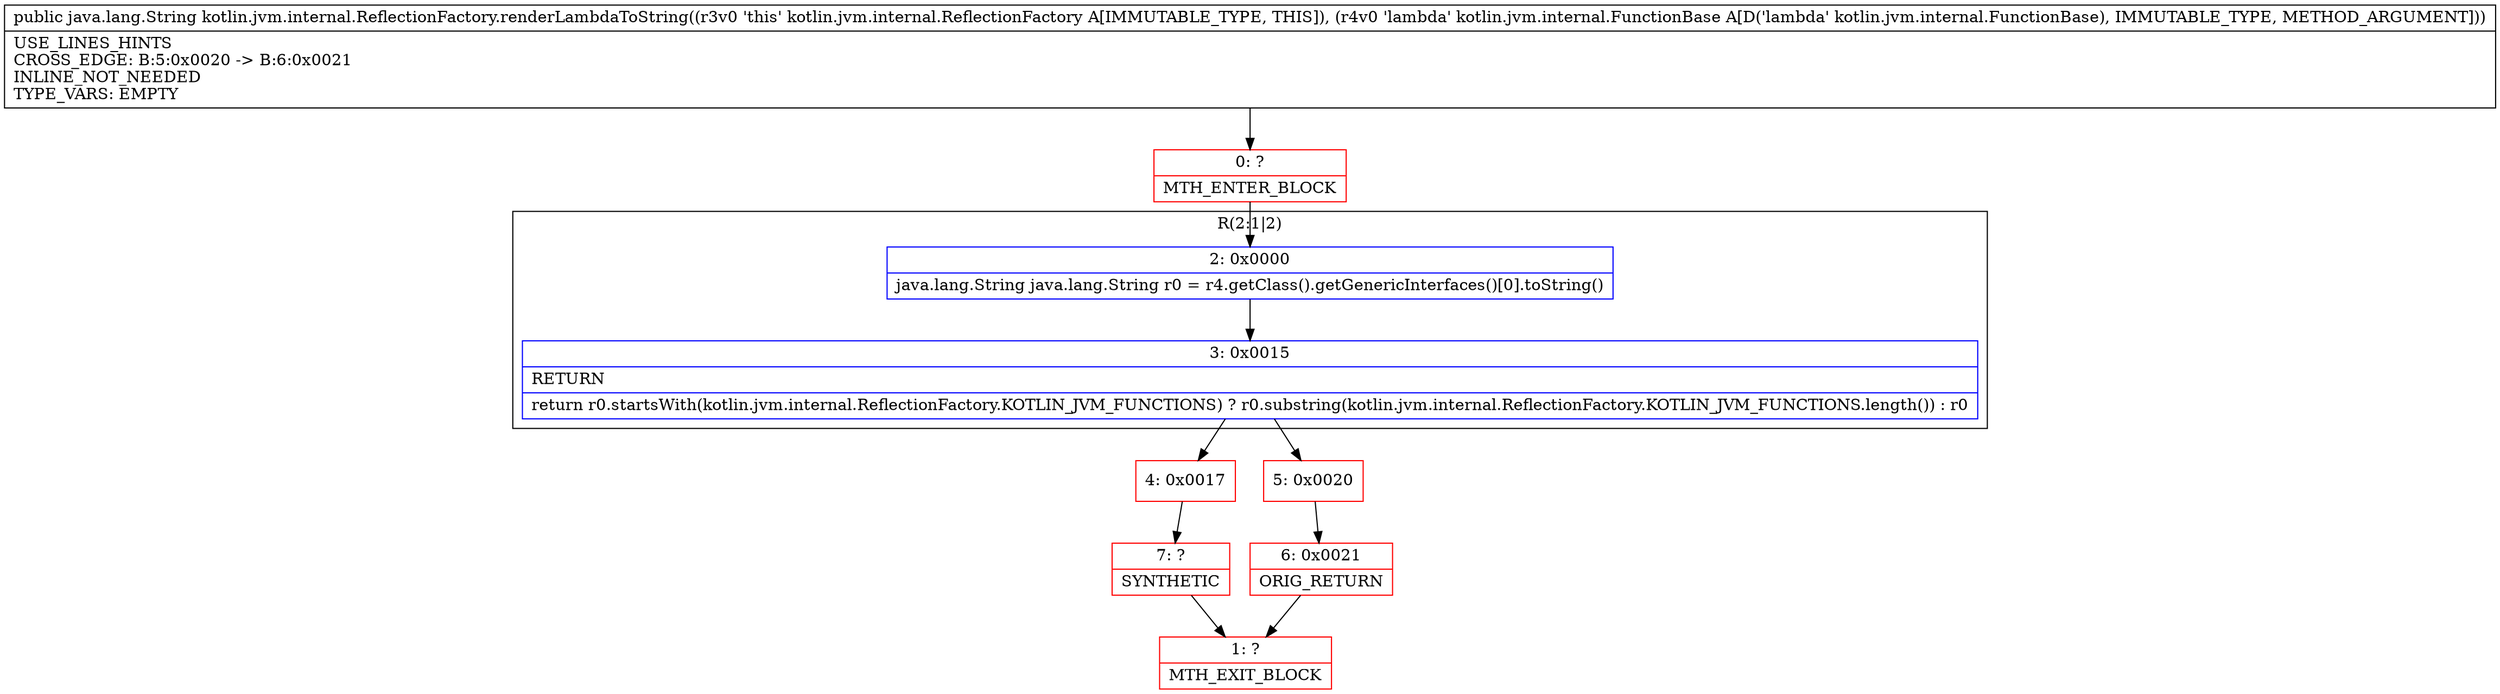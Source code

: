 digraph "CFG forkotlin.jvm.internal.ReflectionFactory.renderLambdaToString(Lkotlin\/jvm\/internal\/FunctionBase;)Ljava\/lang\/String;" {
subgraph cluster_Region_589804626 {
label = "R(2:1|2)";
node [shape=record,color=blue];
Node_2 [shape=record,label="{2\:\ 0x0000|java.lang.String java.lang.String r0 = r4.getClass().getGenericInterfaces()[0].toString()\l}"];
Node_3 [shape=record,label="{3\:\ 0x0015|RETURN\l|return r0.startsWith(kotlin.jvm.internal.ReflectionFactory.KOTLIN_JVM_FUNCTIONS) ? r0.substring(kotlin.jvm.internal.ReflectionFactory.KOTLIN_JVM_FUNCTIONS.length()) : r0\l}"];
}
Node_0 [shape=record,color=red,label="{0\:\ ?|MTH_ENTER_BLOCK\l}"];
Node_4 [shape=record,color=red,label="{4\:\ 0x0017}"];
Node_7 [shape=record,color=red,label="{7\:\ ?|SYNTHETIC\l}"];
Node_1 [shape=record,color=red,label="{1\:\ ?|MTH_EXIT_BLOCK\l}"];
Node_5 [shape=record,color=red,label="{5\:\ 0x0020}"];
Node_6 [shape=record,color=red,label="{6\:\ 0x0021|ORIG_RETURN\l}"];
MethodNode[shape=record,label="{public java.lang.String kotlin.jvm.internal.ReflectionFactory.renderLambdaToString((r3v0 'this' kotlin.jvm.internal.ReflectionFactory A[IMMUTABLE_TYPE, THIS]), (r4v0 'lambda' kotlin.jvm.internal.FunctionBase A[D('lambda' kotlin.jvm.internal.FunctionBase), IMMUTABLE_TYPE, METHOD_ARGUMENT]))  | USE_LINES_HINTS\lCROSS_EDGE: B:5:0x0020 \-\> B:6:0x0021\lINLINE_NOT_NEEDED\lTYPE_VARS: EMPTY\l}"];
MethodNode -> Node_0;Node_2 -> Node_3;
Node_3 -> Node_4;
Node_3 -> Node_5;
Node_0 -> Node_2;
Node_4 -> Node_7;
Node_7 -> Node_1;
Node_5 -> Node_6;
Node_6 -> Node_1;
}

